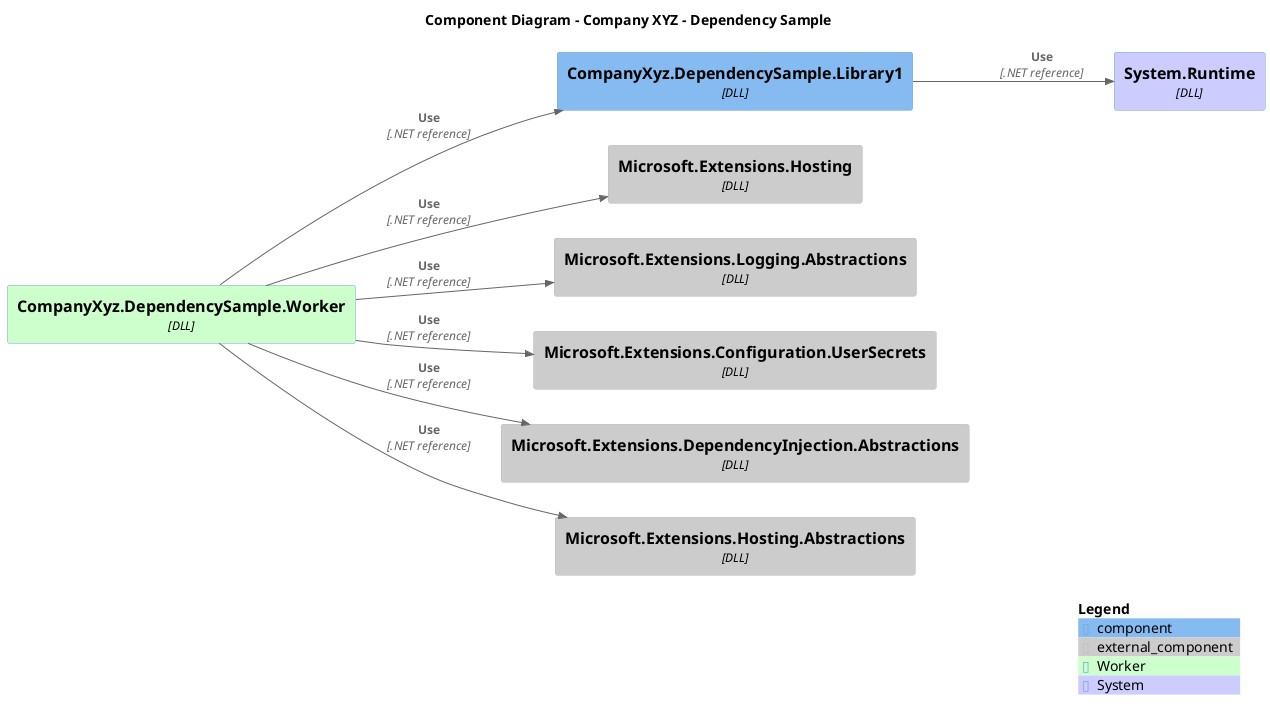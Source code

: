 @startuml

!include <C4/C4_Component>
AddComponentTag("Application", $bgColor="#0000ff")

title Component Diagram - Company XYZ - Dependency Sample

LAYOUT_LEFT_RIGHT()
AddComponentTag("Worker", $bgColor="#ccffcc")
AddComponentTag("System", $bgColor="#ccccff")

Component(CompanyXyz.DependencySample.Worker, "CompanyXyz.DependencySample.Worker", "DLL", $tags="Worker")
Component(CompanyXyz.DependencySample.Library1, "CompanyXyz.DependencySample.Library1", "DLL")

Component_Ext(Microsoft.Extensions.Hosting, "Microsoft.Extensions.Hosting", "DLL")
Component_Ext(System.Runtime, "System.Runtime", "DLL", $tags="System")
Component_Ext(Microsoft.Extensions.Logging.Abstractions, "Microsoft.Extensions.Logging.Abstractions", "DLL")
Component_Ext(Microsoft.Extensions.Configuration.UserSecrets, "Microsoft.Extensions.Configuration.UserSecrets", "DLL")
Component_Ext(Microsoft.Extensions.DependencyInjection.Abstractions, "Microsoft.Extensions.DependencyInjection.Abstractions", "DLL")
Component_Ext(Microsoft.Extensions.Hosting.Abstractions, "Microsoft.Extensions.Hosting.Abstractions", "DLL")

Rel(CompanyXyz.DependencySample.Worker, Microsoft.Extensions.Hosting, "Use", ".NET reference")
Rel(CompanyXyz.DependencySample.Library1, System.Runtime, "Use", ".NET reference")
Rel(CompanyXyz.DependencySample.Worker, Microsoft.Extensions.Logging.Abstractions, "Use", ".NET reference")
Rel(CompanyXyz.DependencySample.Worker, Microsoft.Extensions.Configuration.UserSecrets, "Use", ".NET reference")
Rel(CompanyXyz.DependencySample.Worker, Microsoft.Extensions.DependencyInjection.Abstractions, "Use", ".NET reference")
Rel(CompanyXyz.DependencySample.Worker, CompanyXyz.DependencySample.Library1, "Use", ".NET reference")
Rel(CompanyXyz.DependencySample.Worker, Microsoft.Extensions.Hosting.Abstractions, "Use", ".NET reference")

SHOW_LEGEND()

@enduml
